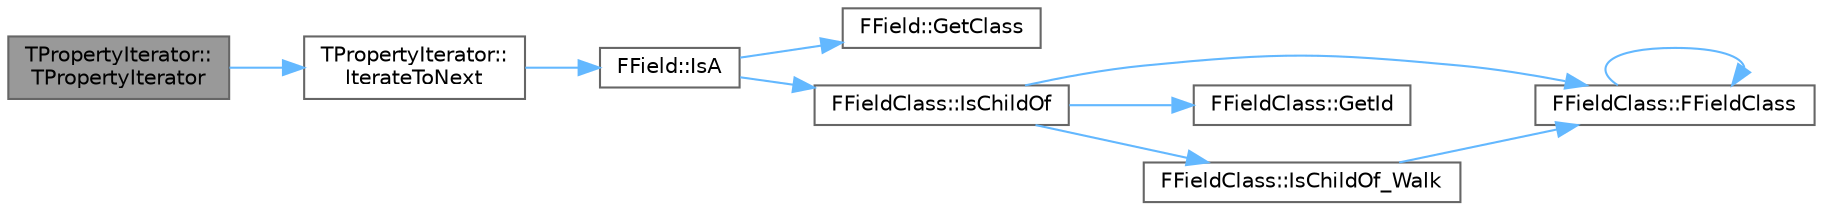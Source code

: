 digraph "TPropertyIterator::TPropertyIterator"
{
 // INTERACTIVE_SVG=YES
 // LATEX_PDF_SIZE
  bgcolor="transparent";
  edge [fontname=Helvetica,fontsize=10,labelfontname=Helvetica,labelfontsize=10];
  node [fontname=Helvetica,fontsize=10,shape=box,height=0.2,width=0.4];
  rankdir="LR";
  Node1 [id="Node000001",label="TPropertyIterator::\lTPropertyIterator",height=0.2,width=0.4,color="gray40", fillcolor="grey60", style="filled", fontcolor="black",tooltip=" "];
  Node1 -> Node2 [id="edge1_Node000001_Node000002",color="steelblue1",style="solid",tooltip=" "];
  Node2 [id="Node000002",label="TPropertyIterator::\lIterateToNext",height=0.2,width=0.4,color="grey40", fillcolor="white", style="filled",URL="$d0/de6/classTPropertyIterator.html#ada0d693fdd6b3a394edd989bbf8acb47",tooltip=" "];
  Node2 -> Node3 [id="edge2_Node000002_Node000003",color="steelblue1",style="solid",tooltip=" "];
  Node3 [id="Node000003",label="FField::IsA",height=0.2,width=0.4,color="grey40", fillcolor="white", style="filled",URL="$d5/d7d/classFField.html#a809e206fa4e48ec74dabd3207402e0b2",tooltip=" "];
  Node3 -> Node4 [id="edge3_Node000003_Node000004",color="steelblue1",style="solid",tooltip=" "];
  Node4 [id="Node000004",label="FField::GetClass",height=0.2,width=0.4,color="grey40", fillcolor="white", style="filled",URL="$d5/d7d/classFField.html#ac2d4ef808debe3fdd222328f97d9d7a3",tooltip=" "];
  Node3 -> Node5 [id="edge4_Node000003_Node000005",color="steelblue1",style="solid",tooltip=" "];
  Node5 [id="Node000005",label="FFieldClass::IsChildOf",height=0.2,width=0.4,color="grey40", fillcolor="white", style="filled",URL="$de/dc5/classFFieldClass.html#a8b3dcb3d2badadc57a4135b4ba7f5766",tooltip=" "];
  Node5 -> Node6 [id="edge5_Node000005_Node000006",color="steelblue1",style="solid",tooltip=" "];
  Node6 [id="Node000006",label="FFieldClass::FFieldClass",height=0.2,width=0.4,color="grey40", fillcolor="white", style="filled",URL="$de/dc5/classFFieldClass.html#a00c2e85335ea6401d01ef68ad45f00ee",tooltip=" "];
  Node6 -> Node6 [id="edge6_Node000006_Node000006",color="steelblue1",style="solid",tooltip=" "];
  Node5 -> Node7 [id="edge7_Node000005_Node000007",color="steelblue1",style="solid",tooltip=" "];
  Node7 [id="Node000007",label="FFieldClass::GetId",height=0.2,width=0.4,color="grey40", fillcolor="white", style="filled",URL="$de/dc5/classFFieldClass.html#a133ad0919e9b105a93309b4a4ca1eda1",tooltip=" "];
  Node5 -> Node8 [id="edge8_Node000005_Node000008",color="steelblue1",style="solid",tooltip=" "];
  Node8 [id="Node000008",label="FFieldClass::IsChildOf_Walk",height=0.2,width=0.4,color="grey40", fillcolor="white", style="filled",URL="$de/dc5/classFFieldClass.html#a25615bf1ba279270c650d24b6ae5052b",tooltip=" "];
  Node8 -> Node6 [id="edge9_Node000008_Node000006",color="steelblue1",style="solid",tooltip=" "];
}
